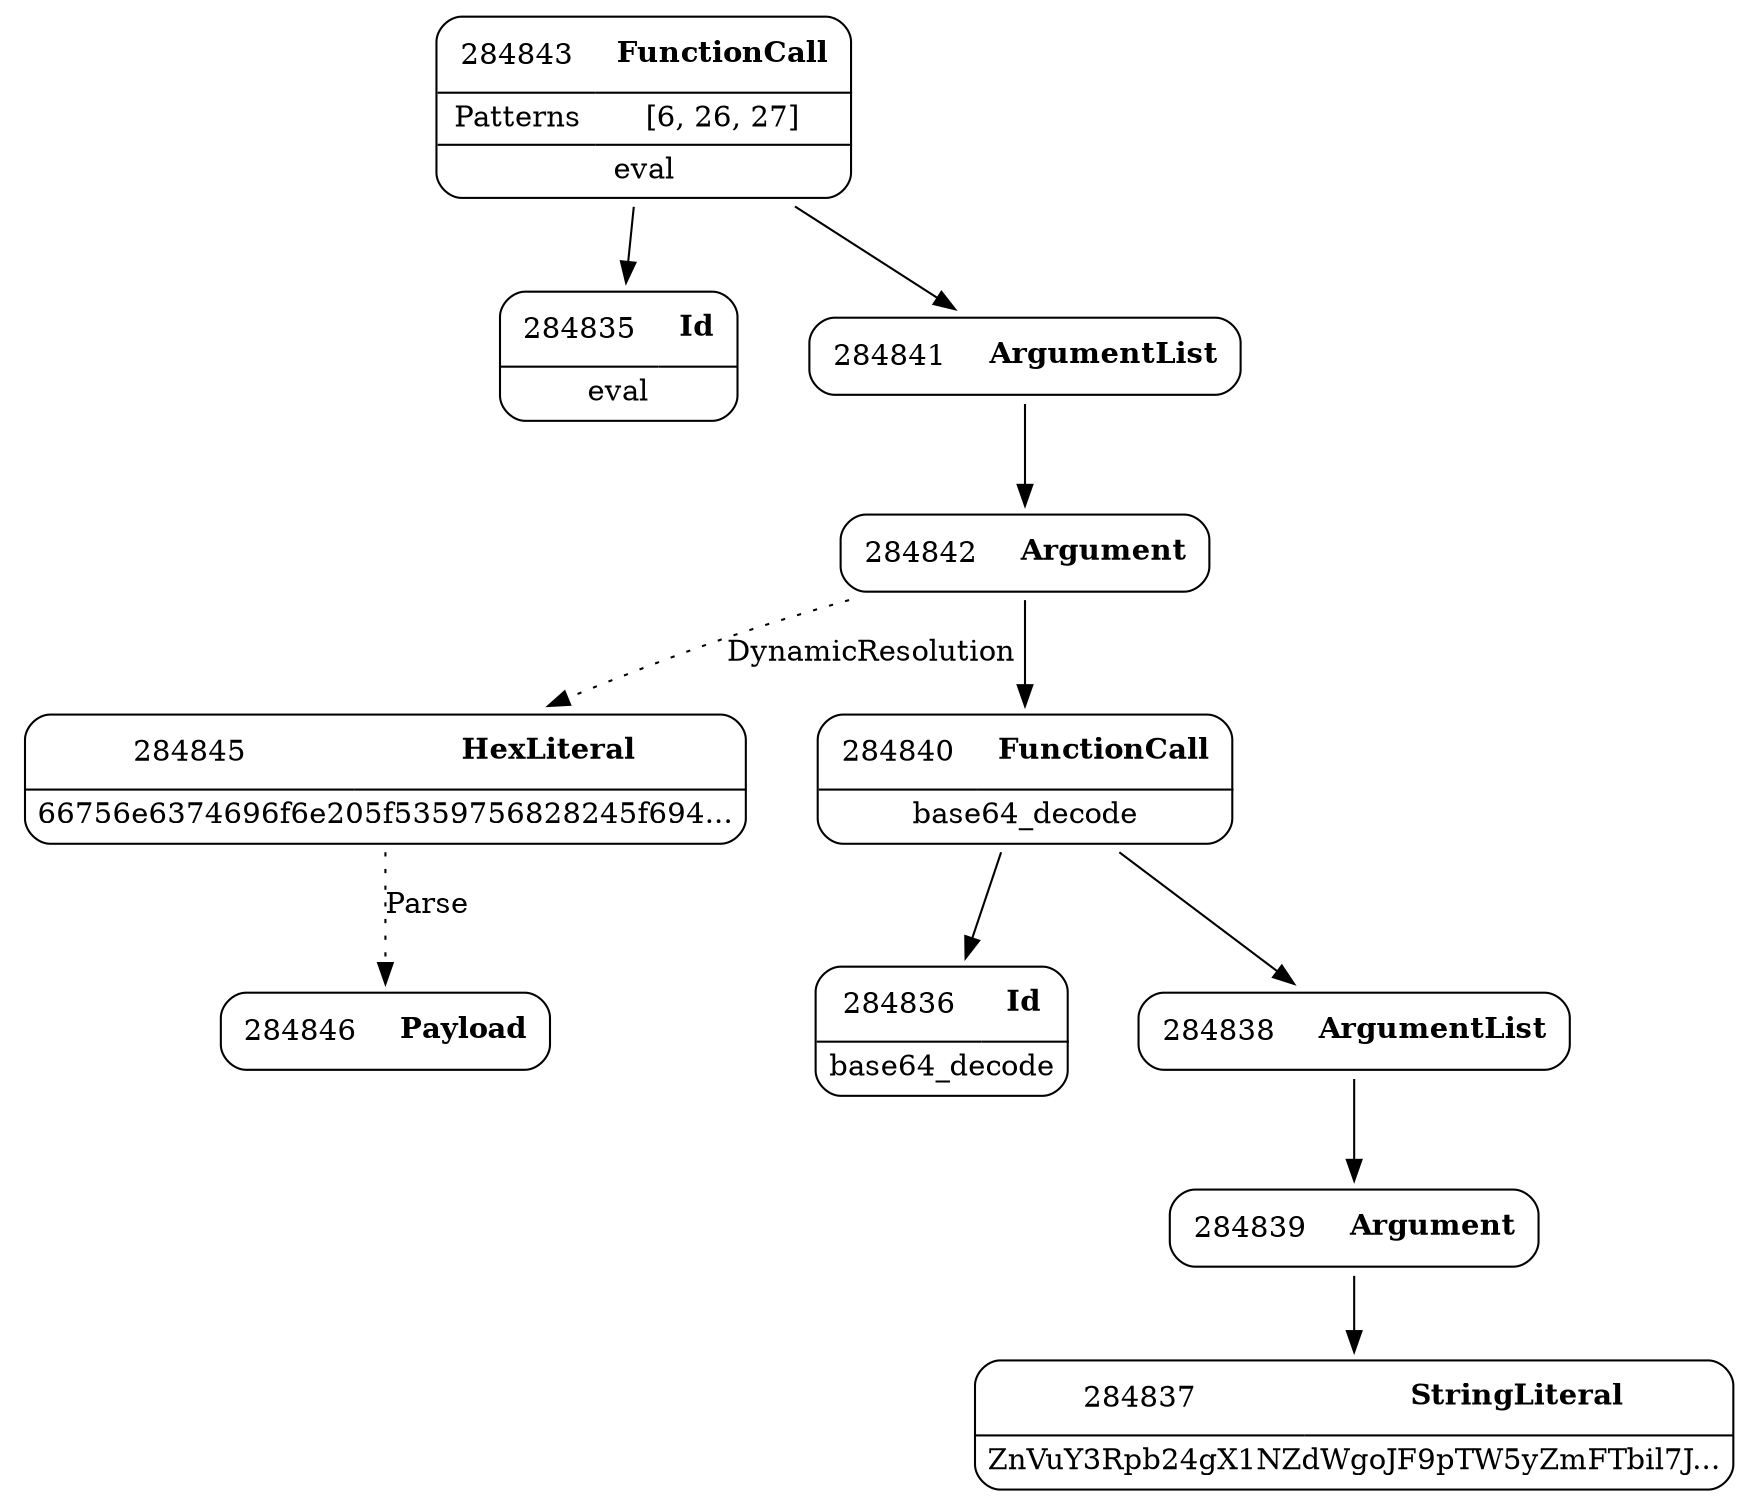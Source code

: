 digraph ast {
node [shape=none];
284836 [label=<<TABLE border='1' cellspacing='0' cellpadding='10' style='rounded' ><TR><TD border='0'>284836</TD><TD border='0'><B>Id</B></TD></TR><HR/><TR><TD border='0' cellpadding='5' colspan='2'>base64_decode</TD></TR></TABLE>>];
284837 [label=<<TABLE border='1' cellspacing='0' cellpadding='10' style='rounded' ><TR><TD border='0'>284837</TD><TD border='0'><B>StringLiteral</B></TD></TR><HR/><TR><TD border='0' cellpadding='5' colspan='2'>ZnVuY3Rpb24gX1NZdWgoJF9pTW5yZmFTbil7J...</TD></TR></TABLE>>];
284838 [label=<<TABLE border='1' cellspacing='0' cellpadding='10' style='rounded' ><TR><TD border='0'>284838</TD><TD border='0'><B>ArgumentList</B></TD></TR></TABLE>>];
284838 -> 284839 [weight=2];
284839 [label=<<TABLE border='1' cellspacing='0' cellpadding='10' style='rounded' ><TR><TD border='0'>284839</TD><TD border='0'><B>Argument</B></TD></TR></TABLE>>];
284839 -> 284837 [weight=2];
284835 [label=<<TABLE border='1' cellspacing='0' cellpadding='10' style='rounded' ><TR><TD border='0'>284835</TD><TD border='0'><B>Id</B></TD></TR><HR/><TR><TD border='0' cellpadding='5' colspan='2'>eval</TD></TR></TABLE>>];
284845 [label=<<TABLE border='1' cellspacing='0' cellpadding='10' style='rounded' ><TR><TD border='0'>284845</TD><TD border='0'><B>HexLiteral</B></TD></TR><HR/><TR><TD border='0' cellpadding='5' colspan='2'>66756e6374696f6e205f5359756828245f694...</TD></TR></TABLE>>];
284845 -> 284846 [style=dotted,label=Parse];
284846 [label=<<TABLE border='1' cellspacing='0' cellpadding='10' style='rounded' ><TR><TD border='0'>284846</TD><TD border='0'><B>Payload</B></TD></TR></TABLE>>];
284840 [label=<<TABLE border='1' cellspacing='0' cellpadding='10' style='rounded' ><TR><TD border='0'>284840</TD><TD border='0'><B>FunctionCall</B></TD></TR><HR/><TR><TD border='0' cellpadding='5' colspan='2'>base64_decode</TD></TR></TABLE>>];
284840 -> 284836 [weight=2];
284840 -> 284838 [weight=2];
284841 [label=<<TABLE border='1' cellspacing='0' cellpadding='10' style='rounded' ><TR><TD border='0'>284841</TD><TD border='0'><B>ArgumentList</B></TD></TR></TABLE>>];
284841 -> 284842 [weight=2];
284842 [label=<<TABLE border='1' cellspacing='0' cellpadding='10' style='rounded' ><TR><TD border='0'>284842</TD><TD border='0'><B>Argument</B></TD></TR></TABLE>>];
284842 -> 284840 [weight=2];
284842 -> 284845 [style=dotted,label=DynamicResolution];
284843 [label=<<TABLE border='1' cellspacing='0' cellpadding='10' style='rounded' ><TR><TD border='0'>284843</TD><TD border='0'><B>FunctionCall</B></TD></TR><HR/><TR><TD border='0' cellpadding='5'>Patterns</TD><TD border='0' cellpadding='5'>[6, 26, 27]</TD></TR><HR/><TR><TD border='0' cellpadding='5' colspan='2'>eval</TD></TR></TABLE>>];
284843 -> 284835 [weight=2];
284843 -> 284841 [weight=2];
}
